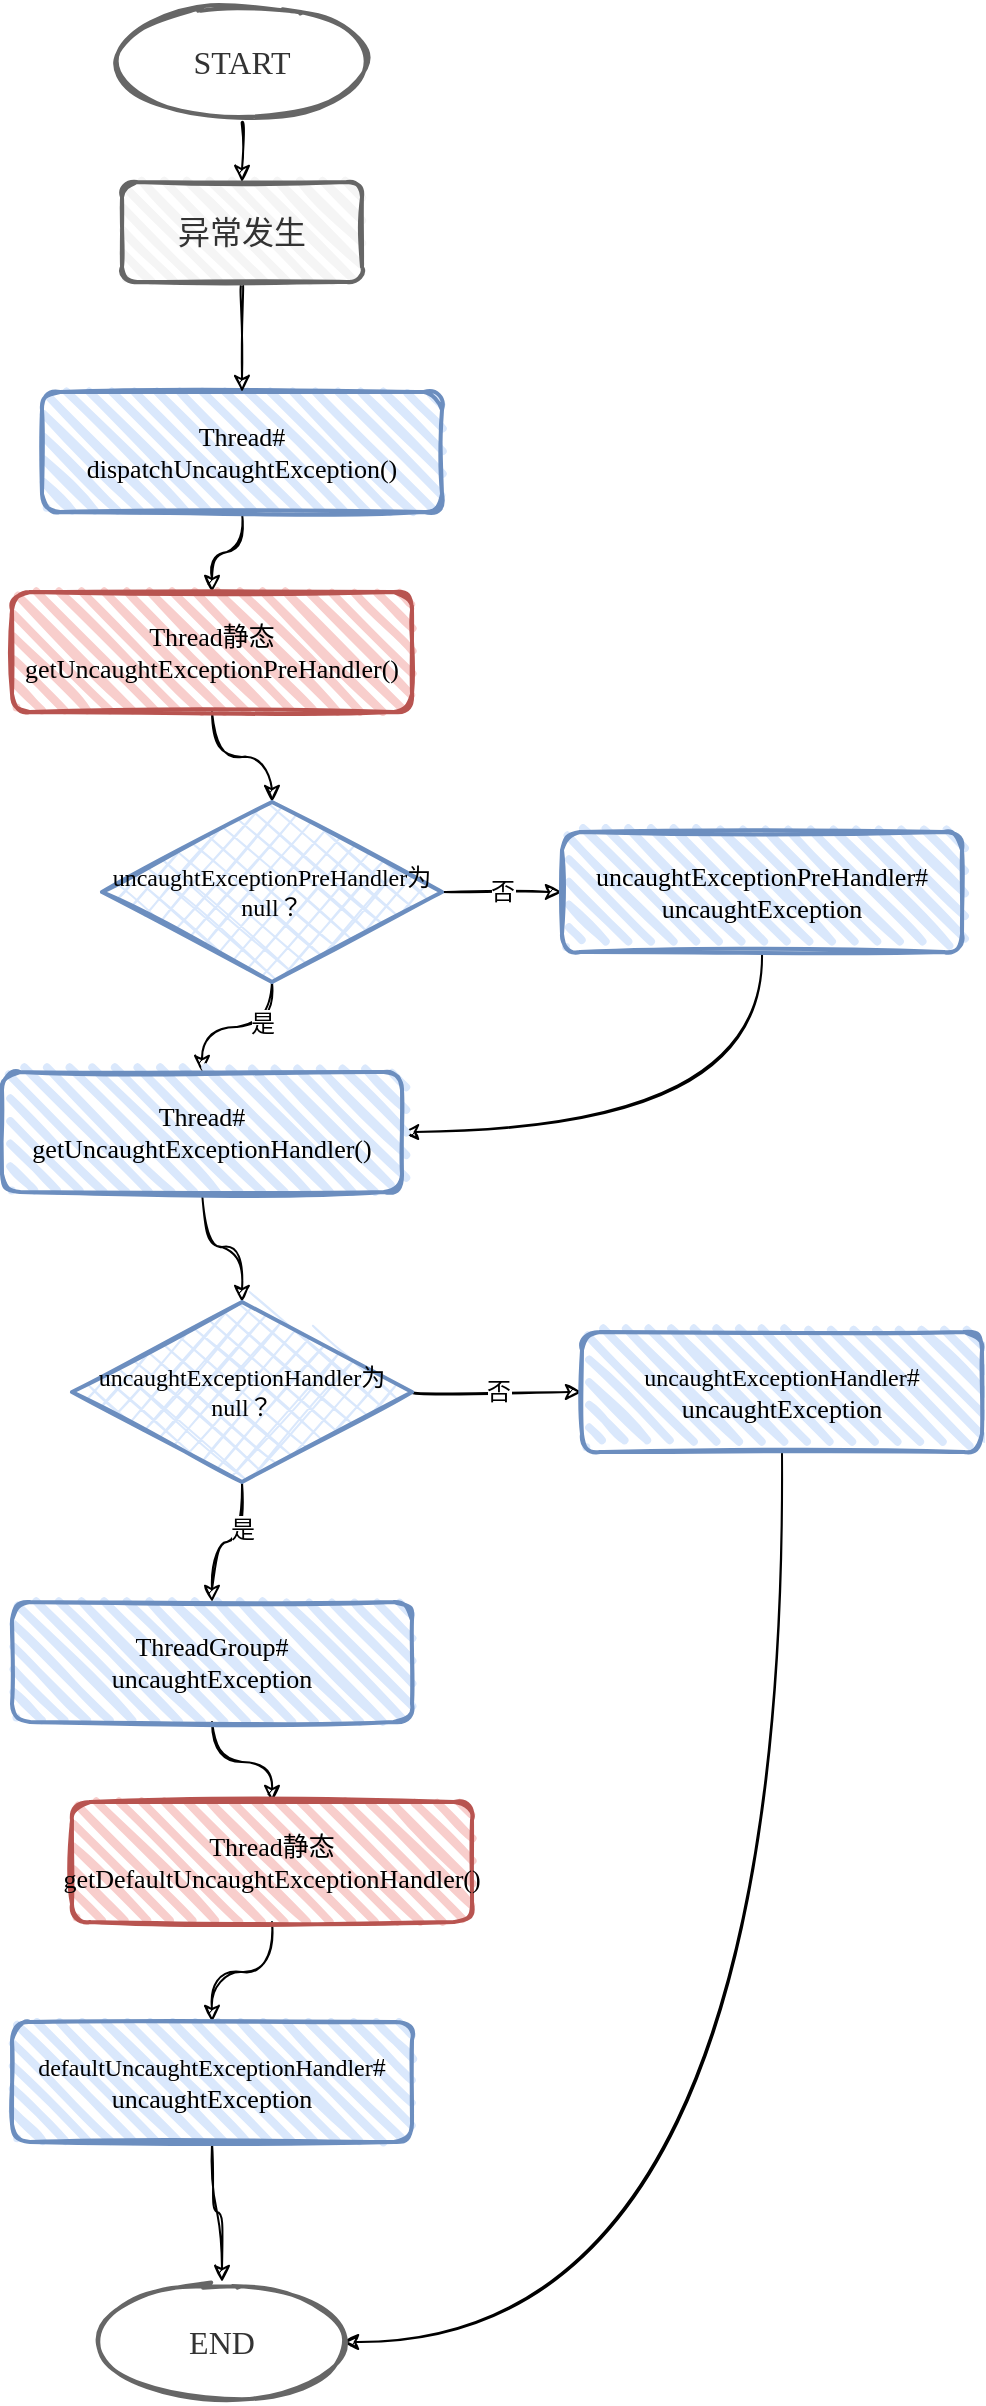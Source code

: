 <mxfile version="14.7.6" type="github">
  <diagram id="nfvK70dje-0ijWW3EqFa" name="第 1 页">
    <mxGraphModel dx="946" dy="646" grid="1" gridSize="10" guides="1" tooltips="1" connect="1" arrows="1" fold="1" page="1" pageScale="1" pageWidth="827" pageHeight="1169" math="0" shadow="0">
      <root>
        <mxCell id="0" />
        <mxCell id="1" parent="0" />
        <mxCell id="dzpQKZOiRlnauMwWt4xJ-16" style="edgeStyle=orthogonalEdgeStyle;orthogonalLoop=1;jettySize=auto;html=1;exitX=0.5;exitY=1;exitDx=0;exitDy=0;entryX=0.5;entryY=0;entryDx=0;entryDy=0;fontSize=16;sketch=1;curved=1;" edge="1" parent="1" source="dzpQKZOiRlnauMwWt4xJ-1" target="dzpQKZOiRlnauMwWt4xJ-3">
          <mxGeometry relative="1" as="geometry" />
        </mxCell>
        <mxCell id="dzpQKZOiRlnauMwWt4xJ-1" value="&lt;font style=&quot;font-size: 13px&quot; face=&quot;Comic Sans MS&quot;&gt;Thread#&lt;br&gt;dispatchUncaughtException()&lt;/font&gt;" style="rounded=1;whiteSpace=wrap;html=1;strokeWidth=2;fillWeight=4;hachureGap=8;hachureAngle=45;fillColor=#dae8fc;sketch=1;strokeColor=#6c8ebf;fillStyle=auto;" vertex="1" parent="1">
          <mxGeometry x="220" y="215" width="200" height="60" as="geometry" />
        </mxCell>
        <mxCell id="dzpQKZOiRlnauMwWt4xJ-15" style="edgeStyle=orthogonalEdgeStyle;orthogonalLoop=1;jettySize=auto;html=1;exitX=0.5;exitY=1;exitDx=0;exitDy=0;entryX=0.5;entryY=0;entryDx=0;entryDy=0;fontSize=16;sketch=1;curved=1;" edge="1" parent="1" source="dzpQKZOiRlnauMwWt4xJ-2" target="dzpQKZOiRlnauMwWt4xJ-1">
          <mxGeometry relative="1" as="geometry" />
        </mxCell>
        <mxCell id="dzpQKZOiRlnauMwWt4xJ-2" value="&lt;font style=&quot;font-size: 16px&quot;&gt;异常发生&lt;/font&gt;" style="rounded=1;whiteSpace=wrap;html=1;strokeWidth=2;fillWeight=4;hachureGap=8;hachureAngle=45;fillColor=#f5f5f5;sketch=1;strokeColor=#666666;fillStyle=auto;fontColor=#333333;fontFamily=Comic Sans MS;" vertex="1" parent="1">
          <mxGeometry x="260" y="110" width="120" height="50" as="geometry" />
        </mxCell>
        <mxCell id="dzpQKZOiRlnauMwWt4xJ-17" style="edgeStyle=orthogonalEdgeStyle;orthogonalLoop=1;jettySize=auto;html=1;exitX=0.5;exitY=1;exitDx=0;exitDy=0;entryX=0.5;entryY=0;entryDx=0;entryDy=0;fontSize=16;sketch=1;curved=1;" edge="1" parent="1" source="dzpQKZOiRlnauMwWt4xJ-3" target="dzpQKZOiRlnauMwWt4xJ-4">
          <mxGeometry relative="1" as="geometry" />
        </mxCell>
        <mxCell id="dzpQKZOiRlnauMwWt4xJ-3" value="&lt;font style=&quot;font-size: 13px&quot; face=&quot;Comic Sans MS&quot;&gt;Thread静态&lt;br&gt;getUncaughtExceptionPreHandler()&lt;/font&gt;" style="rounded=1;whiteSpace=wrap;html=1;strokeWidth=2;fillWeight=4;hachureGap=8;hachureAngle=45;fillColor=#f8cecc;sketch=1;strokeColor=#b85450;fillStyle=auto;" vertex="1" parent="1">
          <mxGeometry x="205" y="315" width="200" height="60" as="geometry" />
        </mxCell>
        <mxCell id="dzpQKZOiRlnauMwWt4xJ-18" value="&lt;font&gt;否&lt;/font&gt;" style="edgeStyle=orthogonalEdgeStyle;rounded=0;orthogonalLoop=1;jettySize=auto;html=1;exitX=1;exitY=0.5;exitDx=0;exitDy=0;entryX=0;entryY=0.5;entryDx=0;entryDy=0;fontSize=12;fontFamily=Comic Sans MS;sketch=1;" edge="1" parent="1" source="dzpQKZOiRlnauMwWt4xJ-4" target="dzpQKZOiRlnauMwWt4xJ-5">
          <mxGeometry relative="1" as="geometry" />
        </mxCell>
        <mxCell id="dzpQKZOiRlnauMwWt4xJ-20" style="edgeStyle=orthogonalEdgeStyle;orthogonalLoop=1;jettySize=auto;html=1;exitX=0.5;exitY=1;exitDx=0;exitDy=0;entryX=0.5;entryY=0;entryDx=0;entryDy=0;fontSize=16;shadow=0;sketch=1;curved=1;" edge="1" parent="1" source="dzpQKZOiRlnauMwWt4xJ-4" target="dzpQKZOiRlnauMwWt4xJ-6">
          <mxGeometry relative="1" as="geometry" />
        </mxCell>
        <mxCell id="dzpQKZOiRlnauMwWt4xJ-21" value="是" style="edgeLabel;html=1;align=center;verticalAlign=middle;resizable=0;points=[];fontSize=12;fontFamily=Comic Sans MS;" vertex="1" connectable="0" parent="dzpQKZOiRlnauMwWt4xJ-20">
          <mxGeometry x="-0.3" y="-2" relative="1" as="geometry">
            <mxPoint as="offset" />
          </mxGeometry>
        </mxCell>
        <mxCell id="dzpQKZOiRlnauMwWt4xJ-4" value="&lt;font face=&quot;Comic Sans MS&quot;&gt;uncaughtExceptionPreHandler为null？&lt;/font&gt;" style="rhombus;whiteSpace=wrap;html=1;strokeWidth=2;fillWeight=-1;hachureGap=8;fillStyle=cross-hatch;fillColor=#dae8fc;sketch=1;rounded=0;glass=0;comic=1;strokeColor=#6c8ebf;" vertex="1" parent="1">
          <mxGeometry x="250" y="420" width="170" height="90" as="geometry" />
        </mxCell>
        <mxCell id="dzpQKZOiRlnauMwWt4xJ-26" style="edgeStyle=orthogonalEdgeStyle;sketch=1;orthogonalLoop=1;jettySize=auto;html=1;exitX=0.5;exitY=1;exitDx=0;exitDy=0;entryX=1;entryY=0.5;entryDx=0;entryDy=0;fontFamily=Comic Sans MS;fontSize=12;curved=1;" edge="1" parent="1" source="dzpQKZOiRlnauMwWt4xJ-5" target="dzpQKZOiRlnauMwWt4xJ-6">
          <mxGeometry relative="1" as="geometry" />
        </mxCell>
        <mxCell id="dzpQKZOiRlnauMwWt4xJ-5" value="&lt;font face=&quot;Comic Sans MS&quot;&gt;&lt;span style=&quot;font-size: 13px&quot;&gt;uncaughtExceptionPreHandler#&lt;/span&gt;&lt;br&gt;&lt;span style=&quot;font-size: 13px&quot;&gt;uncaughtException&lt;/span&gt;&lt;/font&gt;" style="rounded=1;whiteSpace=wrap;html=1;strokeWidth=2;fillWeight=4;hachureGap=8;hachureAngle=45;fillColor=#dae8fc;sketch=1;strokeColor=#6c8ebf;fillStyle=auto;" vertex="1" parent="1">
          <mxGeometry x="480" y="435" width="200" height="60" as="geometry" />
        </mxCell>
        <mxCell id="dzpQKZOiRlnauMwWt4xJ-22" style="edgeStyle=orthogonalEdgeStyle;sketch=1;orthogonalLoop=1;jettySize=auto;html=1;exitX=0.5;exitY=1;exitDx=0;exitDy=0;fontSize=16;entryX=0.5;entryY=0;entryDx=0;entryDy=0;curved=1;" edge="1" parent="1" source="dzpQKZOiRlnauMwWt4xJ-6" target="dzpQKZOiRlnauMwWt4xJ-7">
          <mxGeometry relative="1" as="geometry">
            <mxPoint x="320" y="640" as="targetPoint" />
          </mxGeometry>
        </mxCell>
        <mxCell id="dzpQKZOiRlnauMwWt4xJ-6" value="&lt;font face=&quot;Comic Sans MS&quot;&gt;&lt;span style=&quot;font-size: 13px&quot;&gt;Thread#&lt;/span&gt;&lt;br&gt;&lt;span style=&quot;font-size: 13px&quot;&gt;getUncaughtExceptionHandler()&lt;/span&gt;&lt;br&gt;&lt;/font&gt;" style="rounded=1;whiteSpace=wrap;html=1;strokeWidth=2;fillWeight=4;hachureGap=8;hachureAngle=45;fillColor=#dae8fc;sketch=1;strokeColor=#6c8ebf;fillStyle=auto;" vertex="1" parent="1">
          <mxGeometry x="200" y="555" width="200" height="60" as="geometry" />
        </mxCell>
        <mxCell id="dzpQKZOiRlnauMwWt4xJ-23" style="edgeStyle=orthogonalEdgeStyle;sketch=1;orthogonalLoop=1;jettySize=auto;html=1;exitX=0.5;exitY=1;exitDx=0;exitDy=0;entryX=0.5;entryY=0;entryDx=0;entryDy=0;fontSize=16;curved=1;" edge="1" parent="1" source="dzpQKZOiRlnauMwWt4xJ-7" target="dzpQKZOiRlnauMwWt4xJ-8">
          <mxGeometry relative="1" as="geometry" />
        </mxCell>
        <mxCell id="dzpQKZOiRlnauMwWt4xJ-24" value="是" style="edgeLabel;html=1;align=center;verticalAlign=middle;resizable=0;points=[];fontSize=12;fontFamily=Comic Sans MS;" vertex="1" connectable="0" parent="dzpQKZOiRlnauMwWt4xJ-23">
          <mxGeometry x="-0.367" relative="1" as="geometry">
            <mxPoint as="offset" />
          </mxGeometry>
        </mxCell>
        <mxCell id="dzpQKZOiRlnauMwWt4xJ-25" value="否" style="edgeStyle=orthogonalEdgeStyle;sketch=1;orthogonalLoop=1;jettySize=auto;html=1;exitX=1;exitY=0.5;exitDx=0;exitDy=0;entryX=0;entryY=0.5;entryDx=0;entryDy=0;fontSize=12;curved=1;fontFamily=Comic Sans MS;" edge="1" parent="1" source="dzpQKZOiRlnauMwWt4xJ-7" target="dzpQKZOiRlnauMwWt4xJ-10">
          <mxGeometry relative="1" as="geometry" />
        </mxCell>
        <mxCell id="dzpQKZOiRlnauMwWt4xJ-7" value="&lt;font face=&quot;Comic Sans MS&quot;&gt;uncaughtExceptionHandler为null？&lt;/font&gt;" style="rhombus;whiteSpace=wrap;html=1;strokeWidth=2;fillWeight=-1;hachureGap=8;fillStyle=cross-hatch;fillColor=#dae8fc;sketch=1;rounded=0;glass=0;comic=1;strokeColor=#6c8ebf;" vertex="1" parent="1">
          <mxGeometry x="235" y="670" width="170" height="90" as="geometry" />
        </mxCell>
        <mxCell id="dzpQKZOiRlnauMwWt4xJ-27" style="edgeStyle=orthogonalEdgeStyle;curved=1;sketch=1;orthogonalLoop=1;jettySize=auto;html=1;exitX=0.5;exitY=1;exitDx=0;exitDy=0;entryX=0.5;entryY=0;entryDx=0;entryDy=0;fontFamily=Comic Sans MS;fontSize=12;" edge="1" parent="1" source="dzpQKZOiRlnauMwWt4xJ-8" target="dzpQKZOiRlnauMwWt4xJ-9">
          <mxGeometry relative="1" as="geometry" />
        </mxCell>
        <mxCell id="dzpQKZOiRlnauMwWt4xJ-8" value="&lt;font face=&quot;Comic Sans MS&quot;&gt;&lt;span style=&quot;font-size: 13px&quot;&gt;ThreadGroup#&lt;/span&gt;&lt;br&gt;&lt;/font&gt;&lt;span style=&quot;font-family: &amp;#34;comic sans ms&amp;#34; ; font-size: 13px&quot;&gt;uncaughtException&lt;/span&gt;&lt;font face=&quot;Comic Sans MS&quot;&gt;&lt;br&gt;&lt;/font&gt;" style="rounded=1;whiteSpace=wrap;html=1;strokeWidth=2;fillWeight=4;hachureGap=8;hachureAngle=45;fillColor=#dae8fc;sketch=1;strokeColor=#6c8ebf;fillStyle=auto;" vertex="1" parent="1">
          <mxGeometry x="205" y="820" width="200" height="60" as="geometry" />
        </mxCell>
        <mxCell id="dzpQKZOiRlnauMwWt4xJ-32" style="edgeStyle=orthogonalEdgeStyle;curved=1;sketch=1;orthogonalLoop=1;jettySize=auto;html=1;exitX=0.5;exitY=1;exitDx=0;exitDy=0;entryX=0.5;entryY=0;entryDx=0;entryDy=0;fontFamily=Comic Sans MS;fontSize=12;" edge="1" parent="1" source="dzpQKZOiRlnauMwWt4xJ-9" target="dzpQKZOiRlnauMwWt4xJ-30">
          <mxGeometry relative="1" as="geometry" />
        </mxCell>
        <mxCell id="dzpQKZOiRlnauMwWt4xJ-9" value="&lt;font face=&quot;Comic Sans MS&quot;&gt;&lt;span style=&quot;font-size: 13px&quot;&gt;Thread静态&lt;/span&gt;&lt;br&gt;&lt;span style=&quot;font-size: 13px&quot;&gt;getDefaultUncaughtExceptionHandler()&lt;/span&gt;&lt;/font&gt;" style="rounded=1;whiteSpace=wrap;html=1;strokeWidth=2;fillWeight=4;hachureGap=8;hachureAngle=45;fillColor=#f8cecc;sketch=1;strokeColor=#b85450;fillStyle=auto;" vertex="1" parent="1">
          <mxGeometry x="235" y="920" width="200" height="60" as="geometry" />
        </mxCell>
        <mxCell id="dzpQKZOiRlnauMwWt4xJ-35" style="edgeStyle=orthogonalEdgeStyle;curved=1;sketch=1;orthogonalLoop=1;jettySize=auto;html=1;exitX=0.5;exitY=1;exitDx=0;exitDy=0;entryX=1;entryY=0.5;entryDx=0;entryDy=0;fontSize=16;" edge="1" parent="1" source="dzpQKZOiRlnauMwWt4xJ-10" target="dzpQKZOiRlnauMwWt4xJ-13">
          <mxGeometry relative="1" as="geometry" />
        </mxCell>
        <mxCell id="dzpQKZOiRlnauMwWt4xJ-10" value="&lt;span style=&quot;font-family: &amp;#34;comic sans ms&amp;#34;&quot;&gt;uncaughtExceptionHandler&lt;/span&gt;&lt;font face=&quot;Comic Sans MS&quot;&gt;&lt;span style=&quot;font-size: 13px&quot;&gt;#&lt;/span&gt;&lt;br&gt;&lt;/font&gt;&lt;span style=&quot;font-family: &amp;#34;comic sans ms&amp;#34; ; font-size: 13px&quot;&gt;uncaughtException&lt;/span&gt;&lt;font face=&quot;Comic Sans MS&quot;&gt;&lt;br&gt;&lt;/font&gt;" style="rounded=1;whiteSpace=wrap;html=1;strokeWidth=2;fillWeight=4;hachureGap=8;hachureAngle=45;fillColor=#dae8fc;sketch=1;strokeColor=#6c8ebf;fillStyle=auto;" vertex="1" parent="1">
          <mxGeometry x="490" y="685" width="200" height="60" as="geometry" />
        </mxCell>
        <mxCell id="dzpQKZOiRlnauMwWt4xJ-14" style="edgeStyle=orthogonalEdgeStyle;orthogonalLoop=1;jettySize=auto;html=1;exitX=0.5;exitY=1;exitDx=0;exitDy=0;entryX=0.5;entryY=0;entryDx=0;entryDy=0;fontSize=16;sketch=1;curved=1;" edge="1" parent="1" source="dzpQKZOiRlnauMwWt4xJ-12" target="dzpQKZOiRlnauMwWt4xJ-2">
          <mxGeometry relative="1" as="geometry" />
        </mxCell>
        <mxCell id="dzpQKZOiRlnauMwWt4xJ-12" value="&lt;font style=&quot;font-size: 16px&quot; face=&quot;Comic Sans MS&quot;&gt;START&lt;/font&gt;" style="ellipse;whiteSpace=wrap;html=1;strokeWidth=2;fillWeight=2;hachureGap=8;fillStyle=hachure;sketch=1;strokeColor=#666666;fontColor=#333333;fontSize=16;" vertex="1" parent="1">
          <mxGeometry x="260" y="20" width="120" height="60" as="geometry" />
        </mxCell>
        <mxCell id="dzpQKZOiRlnauMwWt4xJ-13" value="&lt;font style=&quot;font-size: 16px&quot; face=&quot;Comic Sans MS&quot;&gt;END&lt;/font&gt;" style="ellipse;whiteSpace=wrap;html=1;strokeWidth=2;fillWeight=2;hachureGap=8;fillStyle=hachure;sketch=1;strokeColor=#666666;fontColor=#333333;" vertex="1" parent="1">
          <mxGeometry x="250" y="1160" width="120" height="60" as="geometry" />
        </mxCell>
        <mxCell id="dzpQKZOiRlnauMwWt4xJ-34" style="edgeStyle=orthogonalEdgeStyle;curved=1;sketch=1;orthogonalLoop=1;jettySize=auto;html=1;exitX=0.5;exitY=1;exitDx=0;exitDy=0;entryX=0.5;entryY=0;entryDx=0;entryDy=0;fontSize=16;" edge="1" parent="1" source="dzpQKZOiRlnauMwWt4xJ-30" target="dzpQKZOiRlnauMwWt4xJ-13">
          <mxGeometry relative="1" as="geometry" />
        </mxCell>
        <mxCell id="dzpQKZOiRlnauMwWt4xJ-30" value="&lt;font face=&quot;comic sans ms&quot;&gt;defaultUncaughtExceptionHandler&lt;/font&gt;&lt;font face=&quot;Comic Sans MS&quot;&gt;&lt;span style=&quot;font-size: 13px&quot;&gt;#&lt;/span&gt;&lt;/font&gt;&lt;br&gt;&lt;span style=&quot;font-family: &amp;#34;comic sans ms&amp;#34; ; font-size: 13px&quot;&gt;uncaughtException&lt;/span&gt;&lt;font face=&quot;Comic Sans MS&quot;&gt;&lt;br&gt;&lt;/font&gt;" style="rounded=1;whiteSpace=wrap;html=1;strokeWidth=2;fillWeight=4;hachureGap=8;hachureAngle=45;fillColor=#dae8fc;sketch=1;strokeColor=#6c8ebf;fillStyle=auto;" vertex="1" parent="1">
          <mxGeometry x="205" y="1030" width="200" height="60" as="geometry" />
        </mxCell>
      </root>
    </mxGraphModel>
  </diagram>
</mxfile>
